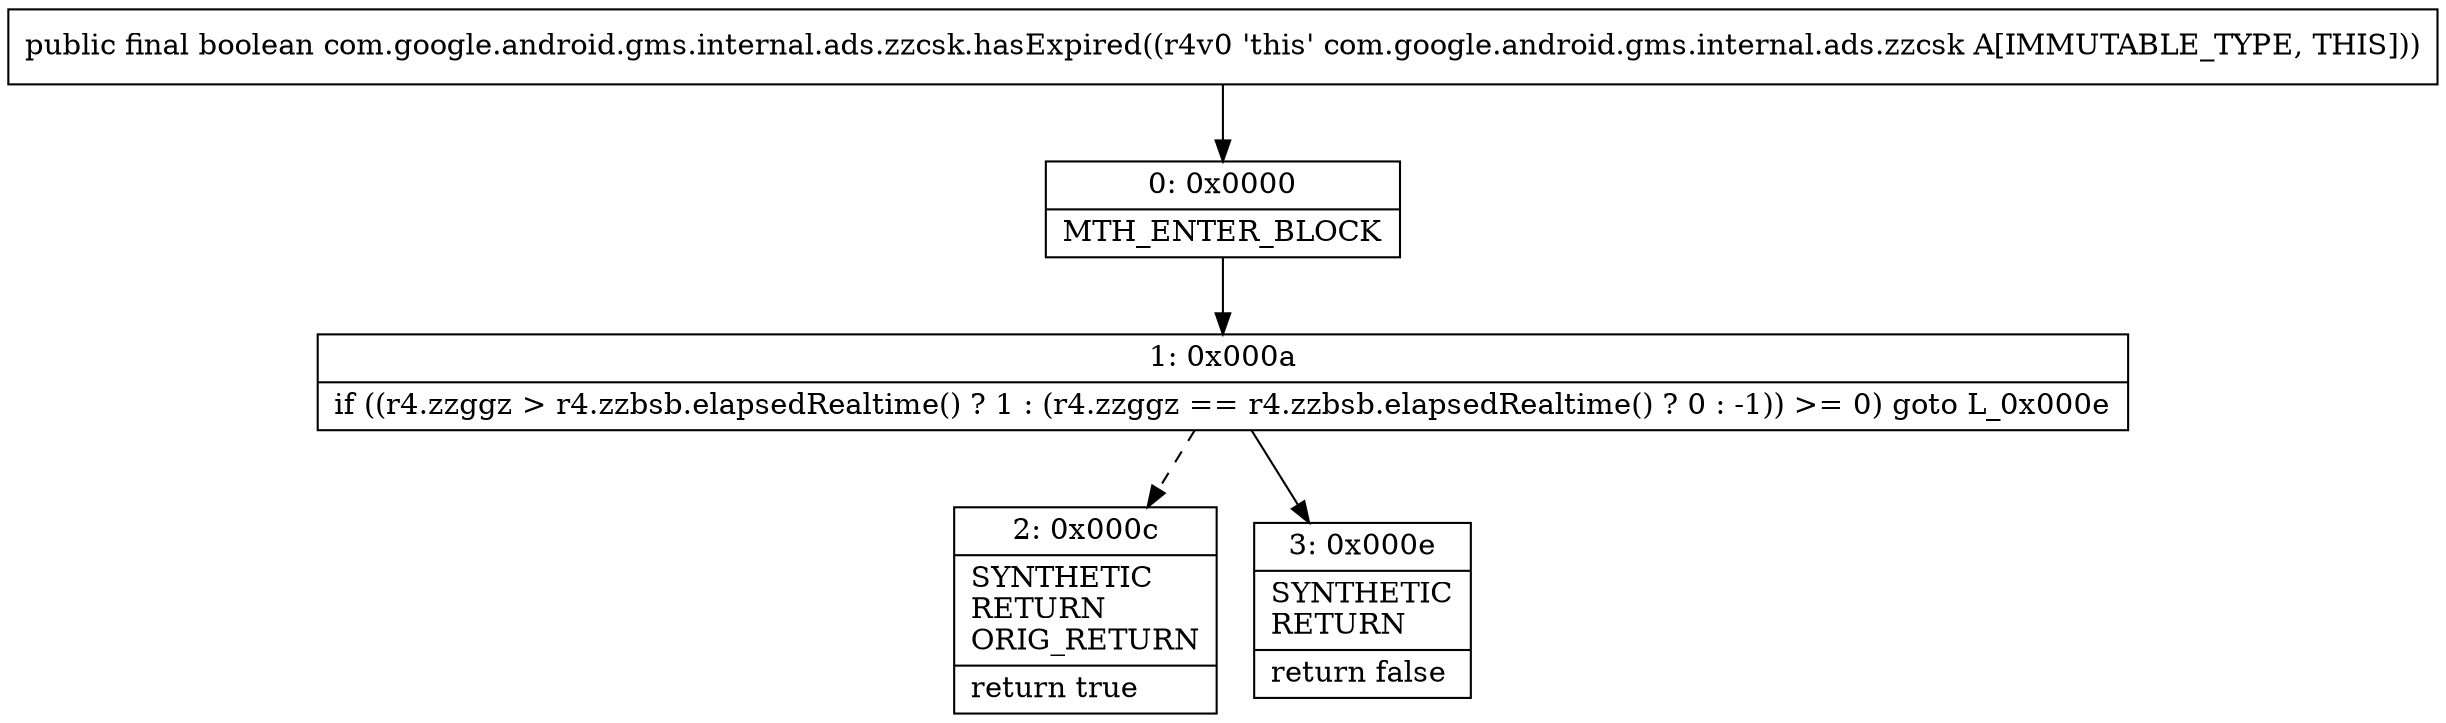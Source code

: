 digraph "CFG forcom.google.android.gms.internal.ads.zzcsk.hasExpired()Z" {
Node_0 [shape=record,label="{0\:\ 0x0000|MTH_ENTER_BLOCK\l}"];
Node_1 [shape=record,label="{1\:\ 0x000a|if ((r4.zzggz \> r4.zzbsb.elapsedRealtime() ? 1 : (r4.zzggz == r4.zzbsb.elapsedRealtime() ? 0 : \-1)) \>= 0) goto L_0x000e\l}"];
Node_2 [shape=record,label="{2\:\ 0x000c|SYNTHETIC\lRETURN\lORIG_RETURN\l|return true\l}"];
Node_3 [shape=record,label="{3\:\ 0x000e|SYNTHETIC\lRETURN\l|return false\l}"];
MethodNode[shape=record,label="{public final boolean com.google.android.gms.internal.ads.zzcsk.hasExpired((r4v0 'this' com.google.android.gms.internal.ads.zzcsk A[IMMUTABLE_TYPE, THIS])) }"];
MethodNode -> Node_0;
Node_0 -> Node_1;
Node_1 -> Node_2[style=dashed];
Node_1 -> Node_3;
}

